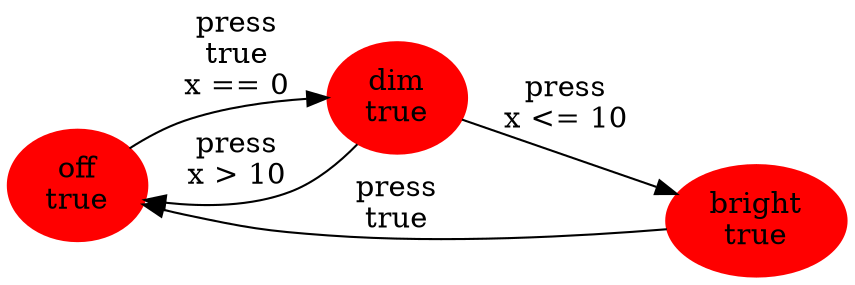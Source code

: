 digraph F3a {
 rankdir=LR;
 size="8,5"
0 [label="off\ntrue\n",color=red, style=filled];
1 [label="dim\ntrue\n",color=red, style=filled];
2 [label="bright\ntrue\n",color=red, style=filled];
0 -> 1 [label="press\ntrue\nx == 0"];
1 -> 0 [label="press\nx > 10\n"];
1 -> 2 [label="press\nx <= 10\n"];
2 -> 0 [label="press\ntrue\n"];
}